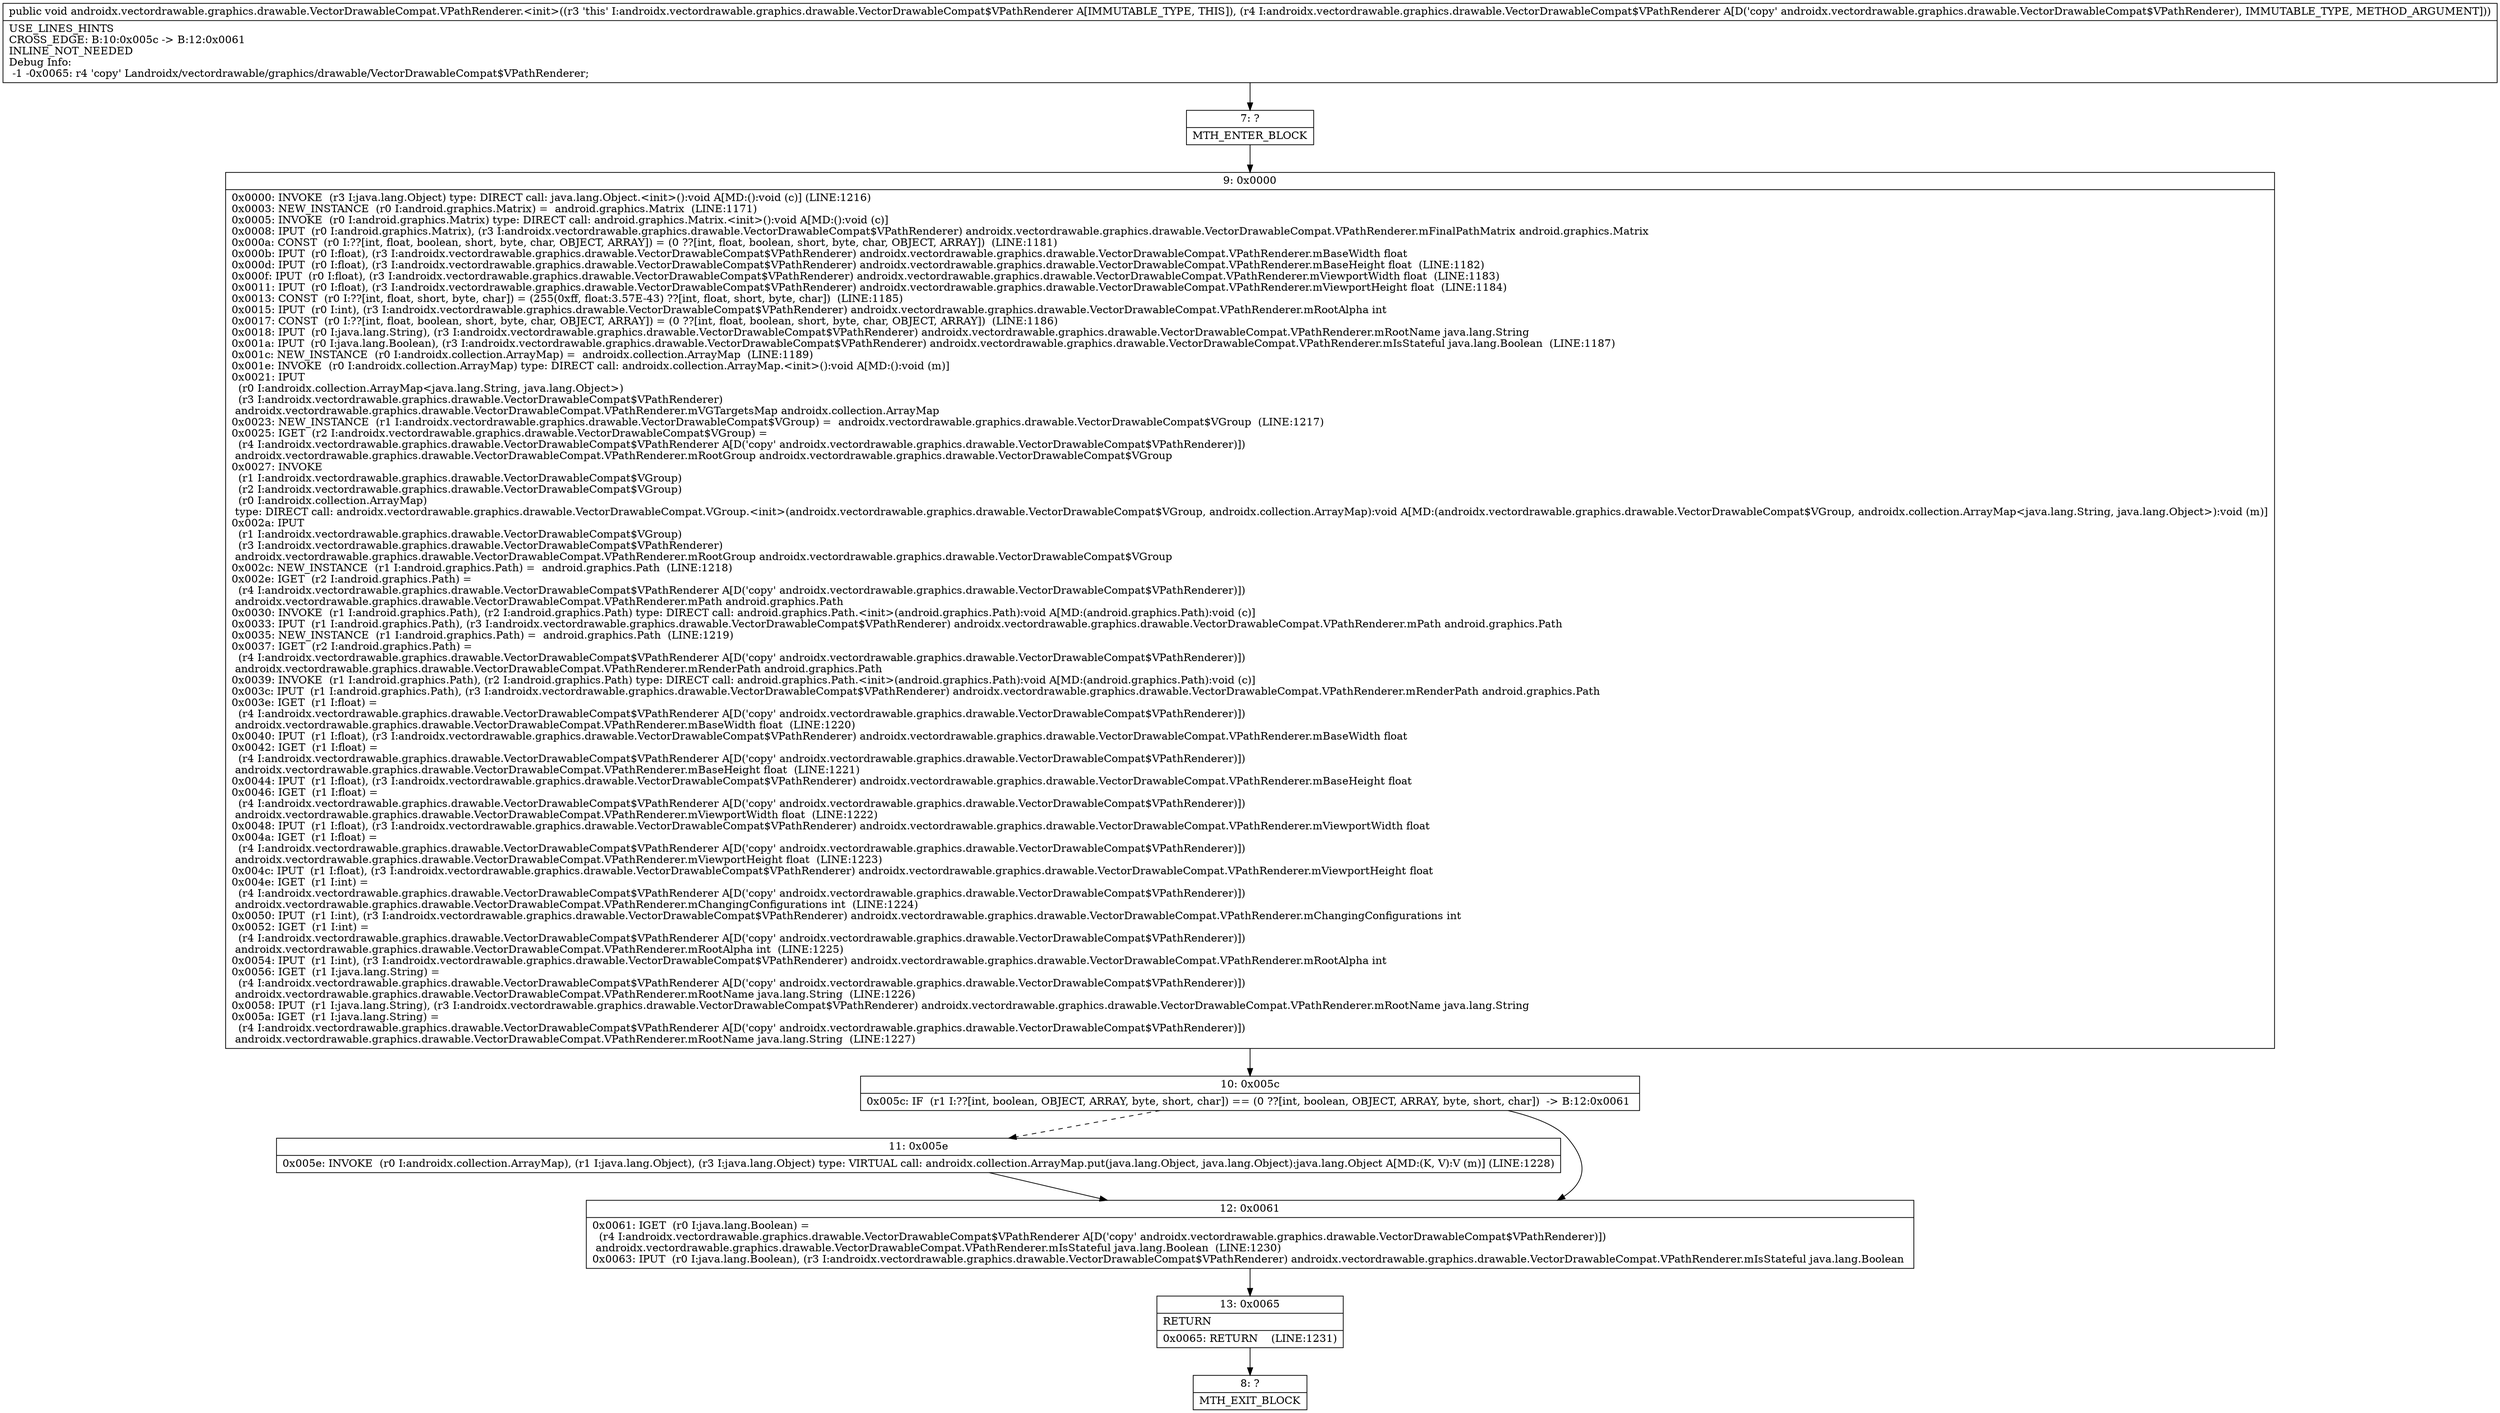 digraph "CFG forandroidx.vectordrawable.graphics.drawable.VectorDrawableCompat.VPathRenderer.\<init\>(Landroidx\/vectordrawable\/graphics\/drawable\/VectorDrawableCompat$VPathRenderer;)V" {
Node_7 [shape=record,label="{7\:\ ?|MTH_ENTER_BLOCK\l}"];
Node_9 [shape=record,label="{9\:\ 0x0000|0x0000: INVOKE  (r3 I:java.lang.Object) type: DIRECT call: java.lang.Object.\<init\>():void A[MD:():void (c)] (LINE:1216)\l0x0003: NEW_INSTANCE  (r0 I:android.graphics.Matrix) =  android.graphics.Matrix  (LINE:1171)\l0x0005: INVOKE  (r0 I:android.graphics.Matrix) type: DIRECT call: android.graphics.Matrix.\<init\>():void A[MD:():void (c)]\l0x0008: IPUT  (r0 I:android.graphics.Matrix), (r3 I:androidx.vectordrawable.graphics.drawable.VectorDrawableCompat$VPathRenderer) androidx.vectordrawable.graphics.drawable.VectorDrawableCompat.VPathRenderer.mFinalPathMatrix android.graphics.Matrix \l0x000a: CONST  (r0 I:??[int, float, boolean, short, byte, char, OBJECT, ARRAY]) = (0 ??[int, float, boolean, short, byte, char, OBJECT, ARRAY])  (LINE:1181)\l0x000b: IPUT  (r0 I:float), (r3 I:androidx.vectordrawable.graphics.drawable.VectorDrawableCompat$VPathRenderer) androidx.vectordrawable.graphics.drawable.VectorDrawableCompat.VPathRenderer.mBaseWidth float \l0x000d: IPUT  (r0 I:float), (r3 I:androidx.vectordrawable.graphics.drawable.VectorDrawableCompat$VPathRenderer) androidx.vectordrawable.graphics.drawable.VectorDrawableCompat.VPathRenderer.mBaseHeight float  (LINE:1182)\l0x000f: IPUT  (r0 I:float), (r3 I:androidx.vectordrawable.graphics.drawable.VectorDrawableCompat$VPathRenderer) androidx.vectordrawable.graphics.drawable.VectorDrawableCompat.VPathRenderer.mViewportWidth float  (LINE:1183)\l0x0011: IPUT  (r0 I:float), (r3 I:androidx.vectordrawable.graphics.drawable.VectorDrawableCompat$VPathRenderer) androidx.vectordrawable.graphics.drawable.VectorDrawableCompat.VPathRenderer.mViewportHeight float  (LINE:1184)\l0x0013: CONST  (r0 I:??[int, float, short, byte, char]) = (255(0xff, float:3.57E\-43) ??[int, float, short, byte, char])  (LINE:1185)\l0x0015: IPUT  (r0 I:int), (r3 I:androidx.vectordrawable.graphics.drawable.VectorDrawableCompat$VPathRenderer) androidx.vectordrawable.graphics.drawable.VectorDrawableCompat.VPathRenderer.mRootAlpha int \l0x0017: CONST  (r0 I:??[int, float, boolean, short, byte, char, OBJECT, ARRAY]) = (0 ??[int, float, boolean, short, byte, char, OBJECT, ARRAY])  (LINE:1186)\l0x0018: IPUT  (r0 I:java.lang.String), (r3 I:androidx.vectordrawable.graphics.drawable.VectorDrawableCompat$VPathRenderer) androidx.vectordrawable.graphics.drawable.VectorDrawableCompat.VPathRenderer.mRootName java.lang.String \l0x001a: IPUT  (r0 I:java.lang.Boolean), (r3 I:androidx.vectordrawable.graphics.drawable.VectorDrawableCompat$VPathRenderer) androidx.vectordrawable.graphics.drawable.VectorDrawableCompat.VPathRenderer.mIsStateful java.lang.Boolean  (LINE:1187)\l0x001c: NEW_INSTANCE  (r0 I:androidx.collection.ArrayMap) =  androidx.collection.ArrayMap  (LINE:1189)\l0x001e: INVOKE  (r0 I:androidx.collection.ArrayMap) type: DIRECT call: androidx.collection.ArrayMap.\<init\>():void A[MD:():void (m)]\l0x0021: IPUT  \l  (r0 I:androidx.collection.ArrayMap\<java.lang.String, java.lang.Object\>)\l  (r3 I:androidx.vectordrawable.graphics.drawable.VectorDrawableCompat$VPathRenderer)\l androidx.vectordrawable.graphics.drawable.VectorDrawableCompat.VPathRenderer.mVGTargetsMap androidx.collection.ArrayMap \l0x0023: NEW_INSTANCE  (r1 I:androidx.vectordrawable.graphics.drawable.VectorDrawableCompat$VGroup) =  androidx.vectordrawable.graphics.drawable.VectorDrawableCompat$VGroup  (LINE:1217)\l0x0025: IGET  (r2 I:androidx.vectordrawable.graphics.drawable.VectorDrawableCompat$VGroup) = \l  (r4 I:androidx.vectordrawable.graphics.drawable.VectorDrawableCompat$VPathRenderer A[D('copy' androidx.vectordrawable.graphics.drawable.VectorDrawableCompat$VPathRenderer)])\l androidx.vectordrawable.graphics.drawable.VectorDrawableCompat.VPathRenderer.mRootGroup androidx.vectordrawable.graphics.drawable.VectorDrawableCompat$VGroup \l0x0027: INVOKE  \l  (r1 I:androidx.vectordrawable.graphics.drawable.VectorDrawableCompat$VGroup)\l  (r2 I:androidx.vectordrawable.graphics.drawable.VectorDrawableCompat$VGroup)\l  (r0 I:androidx.collection.ArrayMap)\l type: DIRECT call: androidx.vectordrawable.graphics.drawable.VectorDrawableCompat.VGroup.\<init\>(androidx.vectordrawable.graphics.drawable.VectorDrawableCompat$VGroup, androidx.collection.ArrayMap):void A[MD:(androidx.vectordrawable.graphics.drawable.VectorDrawableCompat$VGroup, androidx.collection.ArrayMap\<java.lang.String, java.lang.Object\>):void (m)]\l0x002a: IPUT  \l  (r1 I:androidx.vectordrawable.graphics.drawable.VectorDrawableCompat$VGroup)\l  (r3 I:androidx.vectordrawable.graphics.drawable.VectorDrawableCompat$VPathRenderer)\l androidx.vectordrawable.graphics.drawable.VectorDrawableCompat.VPathRenderer.mRootGroup androidx.vectordrawable.graphics.drawable.VectorDrawableCompat$VGroup \l0x002c: NEW_INSTANCE  (r1 I:android.graphics.Path) =  android.graphics.Path  (LINE:1218)\l0x002e: IGET  (r2 I:android.graphics.Path) = \l  (r4 I:androidx.vectordrawable.graphics.drawable.VectorDrawableCompat$VPathRenderer A[D('copy' androidx.vectordrawable.graphics.drawable.VectorDrawableCompat$VPathRenderer)])\l androidx.vectordrawable.graphics.drawable.VectorDrawableCompat.VPathRenderer.mPath android.graphics.Path \l0x0030: INVOKE  (r1 I:android.graphics.Path), (r2 I:android.graphics.Path) type: DIRECT call: android.graphics.Path.\<init\>(android.graphics.Path):void A[MD:(android.graphics.Path):void (c)]\l0x0033: IPUT  (r1 I:android.graphics.Path), (r3 I:androidx.vectordrawable.graphics.drawable.VectorDrawableCompat$VPathRenderer) androidx.vectordrawable.graphics.drawable.VectorDrawableCompat.VPathRenderer.mPath android.graphics.Path \l0x0035: NEW_INSTANCE  (r1 I:android.graphics.Path) =  android.graphics.Path  (LINE:1219)\l0x0037: IGET  (r2 I:android.graphics.Path) = \l  (r4 I:androidx.vectordrawable.graphics.drawable.VectorDrawableCompat$VPathRenderer A[D('copy' androidx.vectordrawable.graphics.drawable.VectorDrawableCompat$VPathRenderer)])\l androidx.vectordrawable.graphics.drawable.VectorDrawableCompat.VPathRenderer.mRenderPath android.graphics.Path \l0x0039: INVOKE  (r1 I:android.graphics.Path), (r2 I:android.graphics.Path) type: DIRECT call: android.graphics.Path.\<init\>(android.graphics.Path):void A[MD:(android.graphics.Path):void (c)]\l0x003c: IPUT  (r1 I:android.graphics.Path), (r3 I:androidx.vectordrawable.graphics.drawable.VectorDrawableCompat$VPathRenderer) androidx.vectordrawable.graphics.drawable.VectorDrawableCompat.VPathRenderer.mRenderPath android.graphics.Path \l0x003e: IGET  (r1 I:float) = \l  (r4 I:androidx.vectordrawable.graphics.drawable.VectorDrawableCompat$VPathRenderer A[D('copy' androidx.vectordrawable.graphics.drawable.VectorDrawableCompat$VPathRenderer)])\l androidx.vectordrawable.graphics.drawable.VectorDrawableCompat.VPathRenderer.mBaseWidth float  (LINE:1220)\l0x0040: IPUT  (r1 I:float), (r3 I:androidx.vectordrawable.graphics.drawable.VectorDrawableCompat$VPathRenderer) androidx.vectordrawable.graphics.drawable.VectorDrawableCompat.VPathRenderer.mBaseWidth float \l0x0042: IGET  (r1 I:float) = \l  (r4 I:androidx.vectordrawable.graphics.drawable.VectorDrawableCompat$VPathRenderer A[D('copy' androidx.vectordrawable.graphics.drawable.VectorDrawableCompat$VPathRenderer)])\l androidx.vectordrawable.graphics.drawable.VectorDrawableCompat.VPathRenderer.mBaseHeight float  (LINE:1221)\l0x0044: IPUT  (r1 I:float), (r3 I:androidx.vectordrawable.graphics.drawable.VectorDrawableCompat$VPathRenderer) androidx.vectordrawable.graphics.drawable.VectorDrawableCompat.VPathRenderer.mBaseHeight float \l0x0046: IGET  (r1 I:float) = \l  (r4 I:androidx.vectordrawable.graphics.drawable.VectorDrawableCompat$VPathRenderer A[D('copy' androidx.vectordrawable.graphics.drawable.VectorDrawableCompat$VPathRenderer)])\l androidx.vectordrawable.graphics.drawable.VectorDrawableCompat.VPathRenderer.mViewportWidth float  (LINE:1222)\l0x0048: IPUT  (r1 I:float), (r3 I:androidx.vectordrawable.graphics.drawable.VectorDrawableCompat$VPathRenderer) androidx.vectordrawable.graphics.drawable.VectorDrawableCompat.VPathRenderer.mViewportWidth float \l0x004a: IGET  (r1 I:float) = \l  (r4 I:androidx.vectordrawable.graphics.drawable.VectorDrawableCompat$VPathRenderer A[D('copy' androidx.vectordrawable.graphics.drawable.VectorDrawableCompat$VPathRenderer)])\l androidx.vectordrawable.graphics.drawable.VectorDrawableCompat.VPathRenderer.mViewportHeight float  (LINE:1223)\l0x004c: IPUT  (r1 I:float), (r3 I:androidx.vectordrawable.graphics.drawable.VectorDrawableCompat$VPathRenderer) androidx.vectordrawable.graphics.drawable.VectorDrawableCompat.VPathRenderer.mViewportHeight float \l0x004e: IGET  (r1 I:int) = \l  (r4 I:androidx.vectordrawable.graphics.drawable.VectorDrawableCompat$VPathRenderer A[D('copy' androidx.vectordrawable.graphics.drawable.VectorDrawableCompat$VPathRenderer)])\l androidx.vectordrawable.graphics.drawable.VectorDrawableCompat.VPathRenderer.mChangingConfigurations int  (LINE:1224)\l0x0050: IPUT  (r1 I:int), (r3 I:androidx.vectordrawable.graphics.drawable.VectorDrawableCompat$VPathRenderer) androidx.vectordrawable.graphics.drawable.VectorDrawableCompat.VPathRenderer.mChangingConfigurations int \l0x0052: IGET  (r1 I:int) = \l  (r4 I:androidx.vectordrawable.graphics.drawable.VectorDrawableCompat$VPathRenderer A[D('copy' androidx.vectordrawable.graphics.drawable.VectorDrawableCompat$VPathRenderer)])\l androidx.vectordrawable.graphics.drawable.VectorDrawableCompat.VPathRenderer.mRootAlpha int  (LINE:1225)\l0x0054: IPUT  (r1 I:int), (r3 I:androidx.vectordrawable.graphics.drawable.VectorDrawableCompat$VPathRenderer) androidx.vectordrawable.graphics.drawable.VectorDrawableCompat.VPathRenderer.mRootAlpha int \l0x0056: IGET  (r1 I:java.lang.String) = \l  (r4 I:androidx.vectordrawable.graphics.drawable.VectorDrawableCompat$VPathRenderer A[D('copy' androidx.vectordrawable.graphics.drawable.VectorDrawableCompat$VPathRenderer)])\l androidx.vectordrawable.graphics.drawable.VectorDrawableCompat.VPathRenderer.mRootName java.lang.String  (LINE:1226)\l0x0058: IPUT  (r1 I:java.lang.String), (r3 I:androidx.vectordrawable.graphics.drawable.VectorDrawableCompat$VPathRenderer) androidx.vectordrawable.graphics.drawable.VectorDrawableCompat.VPathRenderer.mRootName java.lang.String \l0x005a: IGET  (r1 I:java.lang.String) = \l  (r4 I:androidx.vectordrawable.graphics.drawable.VectorDrawableCompat$VPathRenderer A[D('copy' androidx.vectordrawable.graphics.drawable.VectorDrawableCompat$VPathRenderer)])\l androidx.vectordrawable.graphics.drawable.VectorDrawableCompat.VPathRenderer.mRootName java.lang.String  (LINE:1227)\l}"];
Node_10 [shape=record,label="{10\:\ 0x005c|0x005c: IF  (r1 I:??[int, boolean, OBJECT, ARRAY, byte, short, char]) == (0 ??[int, boolean, OBJECT, ARRAY, byte, short, char])  \-\> B:12:0x0061 \l}"];
Node_11 [shape=record,label="{11\:\ 0x005e|0x005e: INVOKE  (r0 I:androidx.collection.ArrayMap), (r1 I:java.lang.Object), (r3 I:java.lang.Object) type: VIRTUAL call: androidx.collection.ArrayMap.put(java.lang.Object, java.lang.Object):java.lang.Object A[MD:(K, V):V (m)] (LINE:1228)\l}"];
Node_12 [shape=record,label="{12\:\ 0x0061|0x0061: IGET  (r0 I:java.lang.Boolean) = \l  (r4 I:androidx.vectordrawable.graphics.drawable.VectorDrawableCompat$VPathRenderer A[D('copy' androidx.vectordrawable.graphics.drawable.VectorDrawableCompat$VPathRenderer)])\l androidx.vectordrawable.graphics.drawable.VectorDrawableCompat.VPathRenderer.mIsStateful java.lang.Boolean  (LINE:1230)\l0x0063: IPUT  (r0 I:java.lang.Boolean), (r3 I:androidx.vectordrawable.graphics.drawable.VectorDrawableCompat$VPathRenderer) androidx.vectordrawable.graphics.drawable.VectorDrawableCompat.VPathRenderer.mIsStateful java.lang.Boolean \l}"];
Node_13 [shape=record,label="{13\:\ 0x0065|RETURN\l|0x0065: RETURN    (LINE:1231)\l}"];
Node_8 [shape=record,label="{8\:\ ?|MTH_EXIT_BLOCK\l}"];
MethodNode[shape=record,label="{public void androidx.vectordrawable.graphics.drawable.VectorDrawableCompat.VPathRenderer.\<init\>((r3 'this' I:androidx.vectordrawable.graphics.drawable.VectorDrawableCompat$VPathRenderer A[IMMUTABLE_TYPE, THIS]), (r4 I:androidx.vectordrawable.graphics.drawable.VectorDrawableCompat$VPathRenderer A[D('copy' androidx.vectordrawable.graphics.drawable.VectorDrawableCompat$VPathRenderer), IMMUTABLE_TYPE, METHOD_ARGUMENT]))  | USE_LINES_HINTS\lCROSS_EDGE: B:10:0x005c \-\> B:12:0x0061\lINLINE_NOT_NEEDED\lDebug Info:\l  \-1 \-0x0065: r4 'copy' Landroidx\/vectordrawable\/graphics\/drawable\/VectorDrawableCompat$VPathRenderer;\l}"];
MethodNode -> Node_7;Node_7 -> Node_9;
Node_9 -> Node_10;
Node_10 -> Node_11[style=dashed];
Node_10 -> Node_12;
Node_11 -> Node_12;
Node_12 -> Node_13;
Node_13 -> Node_8;
}

